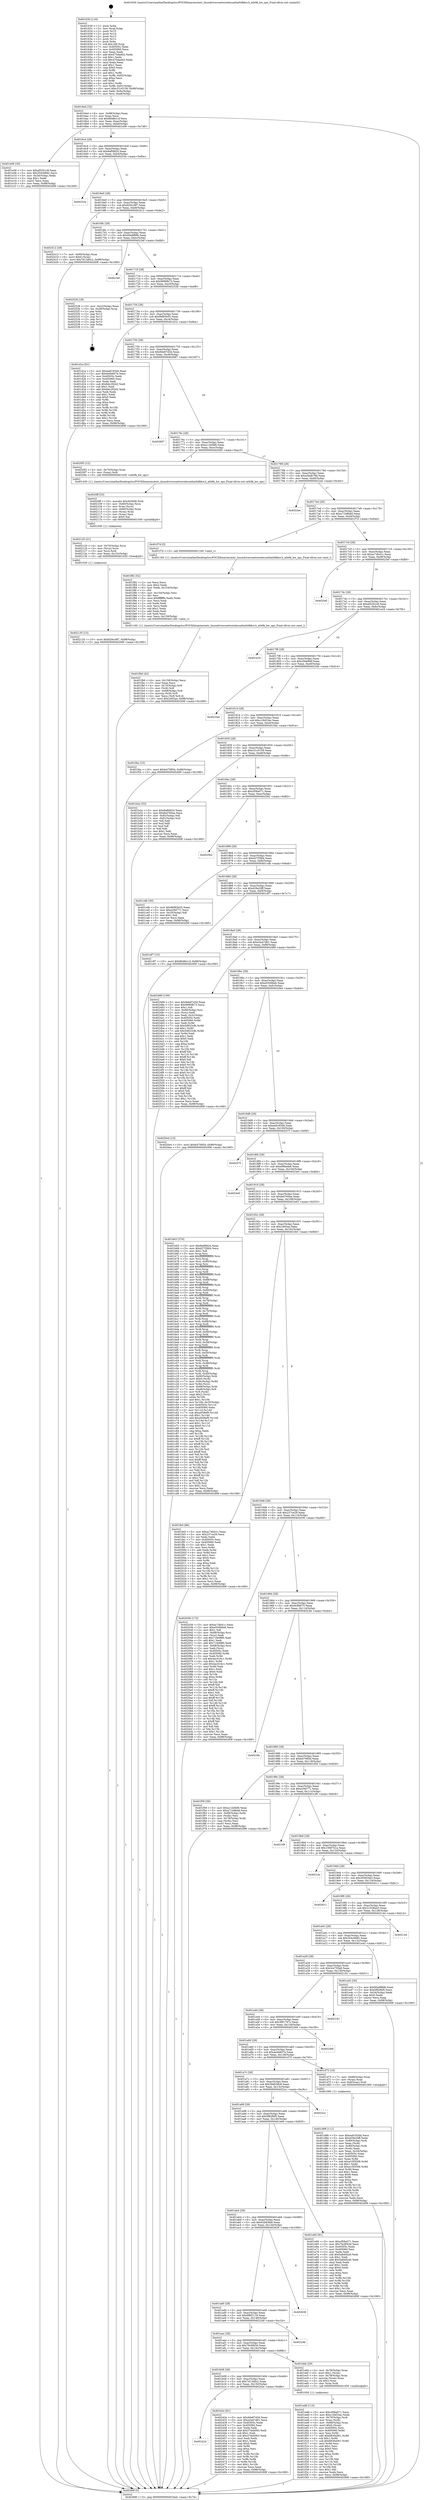 digraph "0x401630" {
  label = "0x401630 (/mnt/c/Users/mathe/Desktop/tcc/POCII/binaries/extr_linuxdriversnetwirelessathath9khw.h_ath9k_hw_ops_Final-ollvm.out::main(0))"
  labelloc = "t"
  node[shape=record]

  Entry [label="",width=0.3,height=0.3,shape=circle,fillcolor=black,style=filled]
  "0x4016a4" [label="{
     0x4016a4 [32]\l
     | [instrs]\l
     &nbsp;&nbsp;0x4016a4 \<+6\>: mov -0x98(%rbp),%eax\l
     &nbsp;&nbsp;0x4016aa \<+2\>: mov %eax,%ecx\l
     &nbsp;&nbsp;0x4016ac \<+6\>: sub $0x86d8e1cf,%ecx\l
     &nbsp;&nbsp;0x4016b2 \<+6\>: mov %eax,-0xac(%rbp)\l
     &nbsp;&nbsp;0x4016b8 \<+6\>: mov %ecx,-0xb0(%rbp)\l
     &nbsp;&nbsp;0x4016be \<+6\>: je 0000000000401e06 \<main+0x7d6\>\l
  }"]
  "0x401e06" [label="{
     0x401e06 [30]\l
     | [instrs]\l
     &nbsp;&nbsp;0x401e06 \<+5\>: mov $0xaf5261c8,%eax\l
     &nbsp;&nbsp;0x401e0b \<+5\>: mov $0x354c6682,%ecx\l
     &nbsp;&nbsp;0x401e10 \<+3\>: mov -0x34(%rbp),%edx\l
     &nbsp;&nbsp;0x401e13 \<+3\>: cmp $0x1,%edx\l
     &nbsp;&nbsp;0x401e16 \<+3\>: cmovl %ecx,%eax\l
     &nbsp;&nbsp;0x401e19 \<+6\>: mov %eax,-0x98(%rbp)\l
     &nbsp;&nbsp;0x401e1f \<+5\>: jmp 000000000040269f \<main+0x106f\>\l
  }"]
  "0x4016c4" [label="{
     0x4016c4 [28]\l
     | [instrs]\l
     &nbsp;&nbsp;0x4016c4 \<+5\>: jmp 00000000004016c9 \<main+0x99\>\l
     &nbsp;&nbsp;0x4016c9 \<+6\>: mov -0xac(%rbp),%eax\l
     &nbsp;&nbsp;0x4016cf \<+5\>: sub $0x8af0fd24,%eax\l
     &nbsp;&nbsp;0x4016d4 \<+6\>: mov %eax,-0xb4(%rbp)\l
     &nbsp;&nbsp;0x4016da \<+6\>: je 000000000040253a \<main+0xf0a\>\l
  }"]
  Exit [label="",width=0.3,height=0.3,shape=circle,fillcolor=black,style=filled,peripheries=2]
  "0x40253a" [label="{
     0x40253a\l
  }", style=dashed]
  "0x4016e0" [label="{
     0x4016e0 [28]\l
     | [instrs]\l
     &nbsp;&nbsp;0x4016e0 \<+5\>: jmp 00000000004016e5 \<main+0xb5\>\l
     &nbsp;&nbsp;0x4016e5 \<+6\>: mov -0xac(%rbp),%eax\l
     &nbsp;&nbsp;0x4016eb \<+5\>: sub $0x929cc9f7,%eax\l
     &nbsp;&nbsp;0x4016f0 \<+6\>: mov %eax,-0xb8(%rbp)\l
     &nbsp;&nbsp;0x4016f6 \<+6\>: je 0000000000402412 \<main+0xde2\>\l
  }"]
  "0x401b24" [label="{
     0x401b24\l
  }", style=dashed]
  "0x402412" [label="{
     0x402412 [28]\l
     | [instrs]\l
     &nbsp;&nbsp;0x402412 \<+7\>: mov -0x90(%rbp),%rax\l
     &nbsp;&nbsp;0x402419 \<+6\>: movl $0x0,(%rax)\l
     &nbsp;&nbsp;0x40241f \<+10\>: movl $0x7d13d0c2,-0x98(%rbp)\l
     &nbsp;&nbsp;0x402429 \<+5\>: jmp 000000000040269f \<main+0x106f\>\l
  }"]
  "0x4016fc" [label="{
     0x4016fc [28]\l
     | [instrs]\l
     &nbsp;&nbsp;0x4016fc \<+5\>: jmp 0000000000401701 \<main+0xd1\>\l
     &nbsp;&nbsp;0x401701 \<+6\>: mov -0xac(%rbp),%eax\l
     &nbsp;&nbsp;0x401707 \<+5\>: sub $0x95e8f89b,%eax\l
     &nbsp;&nbsp;0x40170c \<+6\>: mov %eax,-0xbc(%rbp)\l
     &nbsp;&nbsp;0x401712 \<+6\>: je 00000000004023ef \<main+0xdbf\>\l
  }"]
  "0x40242e" [label="{
     0x40242e [91]\l
     | [instrs]\l
     &nbsp;&nbsp;0x40242e \<+5\>: mov $0x9de87d3d,%eax\l
     &nbsp;&nbsp;0x402433 \<+5\>: mov $0xe3a47d61,%ecx\l
     &nbsp;&nbsp;0x402438 \<+7\>: mov 0x40505c,%edx\l
     &nbsp;&nbsp;0x40243f \<+7\>: mov 0x405060,%esi\l
     &nbsp;&nbsp;0x402446 \<+2\>: mov %edx,%edi\l
     &nbsp;&nbsp;0x402448 \<+6\>: add $0x374eb063,%edi\l
     &nbsp;&nbsp;0x40244e \<+3\>: sub $0x1,%edi\l
     &nbsp;&nbsp;0x402451 \<+6\>: sub $0x374eb063,%edi\l
     &nbsp;&nbsp;0x402457 \<+3\>: imul %edi,%edx\l
     &nbsp;&nbsp;0x40245a \<+3\>: and $0x1,%edx\l
     &nbsp;&nbsp;0x40245d \<+3\>: cmp $0x0,%edx\l
     &nbsp;&nbsp;0x402460 \<+4\>: sete %r8b\l
     &nbsp;&nbsp;0x402464 \<+3\>: cmp $0xa,%esi\l
     &nbsp;&nbsp;0x402467 \<+4\>: setl %r9b\l
     &nbsp;&nbsp;0x40246b \<+3\>: mov %r8b,%r10b\l
     &nbsp;&nbsp;0x40246e \<+3\>: and %r9b,%r10b\l
     &nbsp;&nbsp;0x402471 \<+3\>: xor %r9b,%r8b\l
     &nbsp;&nbsp;0x402474 \<+3\>: or %r8b,%r10b\l
     &nbsp;&nbsp;0x402477 \<+4\>: test $0x1,%r10b\l
     &nbsp;&nbsp;0x40247b \<+3\>: cmovne %ecx,%eax\l
     &nbsp;&nbsp;0x40247e \<+6\>: mov %eax,-0x98(%rbp)\l
     &nbsp;&nbsp;0x402484 \<+5\>: jmp 000000000040269f \<main+0x106f\>\l
  }"]
  "0x4023ef" [label="{
     0x4023ef\l
  }", style=dashed]
  "0x401718" [label="{
     0x401718 [28]\l
     | [instrs]\l
     &nbsp;&nbsp;0x401718 \<+5\>: jmp 000000000040171d \<main+0xed\>\l
     &nbsp;&nbsp;0x40171d \<+6\>: mov -0xac(%rbp),%eax\l
     &nbsp;&nbsp;0x401723 \<+5\>: sub $0x9990fb73,%eax\l
     &nbsp;&nbsp;0x401728 \<+6\>: mov %eax,-0xc0(%rbp)\l
     &nbsp;&nbsp;0x40172e \<+6\>: je 0000000000402528 \<main+0xef8\>\l
  }"]
  "0x402135" [label="{
     0x402135 [15]\l
     | [instrs]\l
     &nbsp;&nbsp;0x402135 \<+10\>: movl $0x929cc9f7,-0x98(%rbp)\l
     &nbsp;&nbsp;0x40213f \<+5\>: jmp 000000000040269f \<main+0x106f\>\l
  }"]
  "0x402528" [label="{
     0x402528 [18]\l
     | [instrs]\l
     &nbsp;&nbsp;0x402528 \<+3\>: mov -0x2c(%rbp),%eax\l
     &nbsp;&nbsp;0x40252b \<+4\>: lea -0x28(%rbp),%rsp\l
     &nbsp;&nbsp;0x40252f \<+1\>: pop %rbx\l
     &nbsp;&nbsp;0x402530 \<+2\>: pop %r12\l
     &nbsp;&nbsp;0x402532 \<+2\>: pop %r13\l
     &nbsp;&nbsp;0x402534 \<+2\>: pop %r14\l
     &nbsp;&nbsp;0x402536 \<+2\>: pop %r15\l
     &nbsp;&nbsp;0x402538 \<+1\>: pop %rbp\l
     &nbsp;&nbsp;0x402539 \<+1\>: ret\l
  }"]
  "0x401734" [label="{
     0x401734 [28]\l
     | [instrs]\l
     &nbsp;&nbsp;0x401734 \<+5\>: jmp 0000000000401739 \<main+0x109\>\l
     &nbsp;&nbsp;0x401739 \<+6\>: mov -0xac(%rbp),%eax\l
     &nbsp;&nbsp;0x40173f \<+5\>: sub $0x9bf93b55,%eax\l
     &nbsp;&nbsp;0x401744 \<+6\>: mov %eax,-0xc4(%rbp)\l
     &nbsp;&nbsp;0x40174a \<+6\>: je 0000000000401d1a \<main+0x6ea\>\l
  }"]
  "0x402120" [label="{
     0x402120 [21]\l
     | [instrs]\l
     &nbsp;&nbsp;0x402120 \<+4\>: mov -0x70(%rbp),%rcx\l
     &nbsp;&nbsp;0x402124 \<+3\>: mov (%rcx),%rcx\l
     &nbsp;&nbsp;0x402127 \<+3\>: mov %rcx,%rdi\l
     &nbsp;&nbsp;0x40212a \<+6\>: mov %eax,-0x15c(%rbp)\l
     &nbsp;&nbsp;0x402130 \<+5\>: call 0000000000401030 \<free@plt\>\l
     | [calls]\l
     &nbsp;&nbsp;0x401030 \{1\} (unknown)\l
  }"]
  "0x401d1a" [label="{
     0x401d1a [91]\l
     | [instrs]\l
     &nbsp;&nbsp;0x401d1a \<+5\>: mov $0xea8183d4,%eax\l
     &nbsp;&nbsp;0x401d1f \<+5\>: mov $0x4e4b607e,%ecx\l
     &nbsp;&nbsp;0x401d24 \<+7\>: mov 0x40505c,%edx\l
     &nbsp;&nbsp;0x401d2b \<+7\>: mov 0x405060,%esi\l
     &nbsp;&nbsp;0x401d32 \<+2\>: mov %edx,%edi\l
     &nbsp;&nbsp;0x401d34 \<+6\>: sub $0x8dc292d2,%edi\l
     &nbsp;&nbsp;0x401d3a \<+3\>: sub $0x1,%edi\l
     &nbsp;&nbsp;0x401d3d \<+6\>: add $0x8dc292d2,%edi\l
     &nbsp;&nbsp;0x401d43 \<+3\>: imul %edi,%edx\l
     &nbsp;&nbsp;0x401d46 \<+3\>: and $0x1,%edx\l
     &nbsp;&nbsp;0x401d49 \<+3\>: cmp $0x0,%edx\l
     &nbsp;&nbsp;0x401d4c \<+4\>: sete %r8b\l
     &nbsp;&nbsp;0x401d50 \<+3\>: cmp $0xa,%esi\l
     &nbsp;&nbsp;0x401d53 \<+4\>: setl %r9b\l
     &nbsp;&nbsp;0x401d57 \<+3\>: mov %r8b,%r10b\l
     &nbsp;&nbsp;0x401d5a \<+3\>: and %r9b,%r10b\l
     &nbsp;&nbsp;0x401d5d \<+3\>: xor %r9b,%r8b\l
     &nbsp;&nbsp;0x401d60 \<+3\>: or %r8b,%r10b\l
     &nbsp;&nbsp;0x401d63 \<+4\>: test $0x1,%r10b\l
     &nbsp;&nbsp;0x401d67 \<+3\>: cmovne %ecx,%eax\l
     &nbsp;&nbsp;0x401d6a \<+6\>: mov %eax,-0x98(%rbp)\l
     &nbsp;&nbsp;0x401d70 \<+5\>: jmp 000000000040269f \<main+0x106f\>\l
  }"]
  "0x401750" [label="{
     0x401750 [28]\l
     | [instrs]\l
     &nbsp;&nbsp;0x401750 \<+5\>: jmp 0000000000401755 \<main+0x125\>\l
     &nbsp;&nbsp;0x401755 \<+6\>: mov -0xac(%rbp),%eax\l
     &nbsp;&nbsp;0x40175b \<+5\>: sub $0x9de87d3d,%eax\l
     &nbsp;&nbsp;0x401760 \<+6\>: mov %eax,-0xc8(%rbp)\l
     &nbsp;&nbsp;0x401766 \<+6\>: je 0000000000402687 \<main+0x1057\>\l
  }"]
  "0x4020ff" [label="{
     0x4020ff [33]\l
     | [instrs]\l
     &nbsp;&nbsp;0x4020ff \<+10\>: movabs $0x4030d6,%rdi\l
     &nbsp;&nbsp;0x402109 \<+4\>: mov -0x60(%rbp),%rcx\l
     &nbsp;&nbsp;0x40210d \<+3\>: mov %rax,(%rcx)\l
     &nbsp;&nbsp;0x402110 \<+4\>: mov -0x60(%rbp),%rax\l
     &nbsp;&nbsp;0x402114 \<+3\>: mov (%rax),%rax\l
     &nbsp;&nbsp;0x402117 \<+2\>: mov (%rax),%esi\l
     &nbsp;&nbsp;0x402119 \<+2\>: mov $0x0,%al\l
     &nbsp;&nbsp;0x40211b \<+5\>: call 0000000000401040 \<printf@plt\>\l
     | [calls]\l
     &nbsp;&nbsp;0x401040 \{1\} (unknown)\l
  }"]
  "0x402687" [label="{
     0x402687\l
  }", style=dashed]
  "0x40176c" [label="{
     0x40176c [28]\l
     | [instrs]\l
     &nbsp;&nbsp;0x40176c \<+5\>: jmp 0000000000401771 \<main+0x141\>\l
     &nbsp;&nbsp;0x401771 \<+6\>: mov -0xac(%rbp),%eax\l
     &nbsp;&nbsp;0x401777 \<+5\>: sub $0xa11b0bf0,%eax\l
     &nbsp;&nbsp;0x40177c \<+6\>: mov %eax,-0xcc(%rbp)\l
     &nbsp;&nbsp;0x401782 \<+6\>: je 00000000004020f3 \<main+0xac3\>\l
  }"]
  "0x401fb6" [label="{
     0x401fb6 [42]\l
     | [instrs]\l
     &nbsp;&nbsp;0x401fb6 \<+6\>: mov -0x158(%rbp),%ecx\l
     &nbsp;&nbsp;0x401fbc \<+3\>: imul %eax,%ecx\l
     &nbsp;&nbsp;0x401fbf \<+4\>: mov -0x70(%rbp),%r8\l
     &nbsp;&nbsp;0x401fc3 \<+3\>: mov (%r8),%r8\l
     &nbsp;&nbsp;0x401fc6 \<+4\>: mov -0x68(%rbp),%r9\l
     &nbsp;&nbsp;0x401fca \<+3\>: movslq (%r9),%r9\l
     &nbsp;&nbsp;0x401fcd \<+4\>: mov %ecx,(%r8,%r9,4)\l
     &nbsp;&nbsp;0x401fd1 \<+10\>: movl $0x2492aa,-0x98(%rbp)\l
     &nbsp;&nbsp;0x401fdb \<+5\>: jmp 000000000040269f \<main+0x106f\>\l
  }"]
  "0x4020f3" [label="{
     0x4020f3 [12]\l
     | [instrs]\l
     &nbsp;&nbsp;0x4020f3 \<+4\>: mov -0x70(%rbp),%rax\l
     &nbsp;&nbsp;0x4020f7 \<+3\>: mov (%rax),%rdi\l
     &nbsp;&nbsp;0x4020fa \<+5\>: call 0000000000401430 \<ath9k_hw_ops\>\l
     | [calls]\l
     &nbsp;&nbsp;0x401430 \{1\} (/mnt/c/Users/mathe/Desktop/tcc/POCII/binaries/extr_linuxdriversnetwirelessathath9khw.h_ath9k_hw_ops_Final-ollvm.out::ath9k_hw_ops)\l
  }"]
  "0x401788" [label="{
     0x401788 [28]\l
     | [instrs]\l
     &nbsp;&nbsp;0x401788 \<+5\>: jmp 000000000040178d \<main+0x15d\>\l
     &nbsp;&nbsp;0x40178d \<+6\>: mov -0xac(%rbp),%eax\l
     &nbsp;&nbsp;0x401793 \<+5\>: sub $0xa3bdb78d,%eax\l
     &nbsp;&nbsp;0x401798 \<+6\>: mov %eax,-0xd0(%rbp)\l
     &nbsp;&nbsp;0x40179e \<+6\>: je 00000000004022ee \<main+0xcbe\>\l
  }"]
  "0x401f82" [label="{
     0x401f82 [52]\l
     | [instrs]\l
     &nbsp;&nbsp;0x401f82 \<+2\>: xor %ecx,%ecx\l
     &nbsp;&nbsp;0x401f84 \<+5\>: mov $0x2,%edx\l
     &nbsp;&nbsp;0x401f89 \<+6\>: mov %edx,-0x154(%rbp)\l
     &nbsp;&nbsp;0x401f8f \<+1\>: cltd\l
     &nbsp;&nbsp;0x401f90 \<+6\>: mov -0x154(%rbp),%esi\l
     &nbsp;&nbsp;0x401f96 \<+2\>: idiv %esi\l
     &nbsp;&nbsp;0x401f98 \<+6\>: imul $0xfffffffe,%edx,%edx\l
     &nbsp;&nbsp;0x401f9e \<+2\>: mov %ecx,%edi\l
     &nbsp;&nbsp;0x401fa0 \<+2\>: sub %edx,%edi\l
     &nbsp;&nbsp;0x401fa2 \<+2\>: mov %ecx,%edx\l
     &nbsp;&nbsp;0x401fa4 \<+3\>: sub $0x1,%edx\l
     &nbsp;&nbsp;0x401fa7 \<+2\>: add %edx,%edi\l
     &nbsp;&nbsp;0x401fa9 \<+2\>: sub %edi,%ecx\l
     &nbsp;&nbsp;0x401fab \<+6\>: mov %ecx,-0x158(%rbp)\l
     &nbsp;&nbsp;0x401fb1 \<+5\>: call 0000000000401160 \<next_i\>\l
     | [calls]\l
     &nbsp;&nbsp;0x401160 \{1\} (/mnt/c/Users/mathe/Desktop/tcc/POCII/binaries/extr_linuxdriversnetwirelessathath9khw.h_ath9k_hw_ops_Final-ollvm.out::next_i)\l
  }"]
  "0x4022ee" [label="{
     0x4022ee\l
  }", style=dashed]
  "0x4017a4" [label="{
     0x4017a4 [28]\l
     | [instrs]\l
     &nbsp;&nbsp;0x4017a4 \<+5\>: jmp 00000000004017a9 \<main+0x179\>\l
     &nbsp;&nbsp;0x4017a9 \<+6\>: mov -0xac(%rbp),%eax\l
     &nbsp;&nbsp;0x4017af \<+5\>: sub $0xa71b8bdd,%eax\l
     &nbsp;&nbsp;0x4017b4 \<+6\>: mov %eax,-0xd4(%rbp)\l
     &nbsp;&nbsp;0x4017ba \<+6\>: je 0000000000401f7d \<main+0x94d\>\l
  }"]
  "0x401ed8" [label="{
     0x401ed8 [114]\l
     | [instrs]\l
     &nbsp;&nbsp;0x401ed8 \<+5\>: mov $0xcf58a071,%ecx\l
     &nbsp;&nbsp;0x401edd \<+5\>: mov $0xc18453ac,%edx\l
     &nbsp;&nbsp;0x401ee2 \<+4\>: mov -0x70(%rbp),%rdi\l
     &nbsp;&nbsp;0x401ee6 \<+3\>: mov %rax,(%rdi)\l
     &nbsp;&nbsp;0x401ee9 \<+4\>: mov -0x68(%rbp),%rax\l
     &nbsp;&nbsp;0x401eed \<+6\>: movl $0x0,(%rax)\l
     &nbsp;&nbsp;0x401ef3 \<+7\>: mov 0x40505c,%esi\l
     &nbsp;&nbsp;0x401efa \<+8\>: mov 0x405060,%r8d\l
     &nbsp;&nbsp;0x401f02 \<+3\>: mov %esi,%r9d\l
     &nbsp;&nbsp;0x401f05 \<+7\>: add $0x6830a061,%r9d\l
     &nbsp;&nbsp;0x401f0c \<+4\>: sub $0x1,%r9d\l
     &nbsp;&nbsp;0x401f10 \<+7\>: sub $0x6830a061,%r9d\l
     &nbsp;&nbsp;0x401f17 \<+4\>: imul %r9d,%esi\l
     &nbsp;&nbsp;0x401f1b \<+3\>: and $0x1,%esi\l
     &nbsp;&nbsp;0x401f1e \<+3\>: cmp $0x0,%esi\l
     &nbsp;&nbsp;0x401f21 \<+4\>: sete %r10b\l
     &nbsp;&nbsp;0x401f25 \<+4\>: cmp $0xa,%r8d\l
     &nbsp;&nbsp;0x401f29 \<+4\>: setl %r11b\l
     &nbsp;&nbsp;0x401f2d \<+3\>: mov %r10b,%bl\l
     &nbsp;&nbsp;0x401f30 \<+3\>: and %r11b,%bl\l
     &nbsp;&nbsp;0x401f33 \<+3\>: xor %r11b,%r10b\l
     &nbsp;&nbsp;0x401f36 \<+3\>: or %r10b,%bl\l
     &nbsp;&nbsp;0x401f39 \<+3\>: test $0x1,%bl\l
     &nbsp;&nbsp;0x401f3c \<+3\>: cmovne %edx,%ecx\l
     &nbsp;&nbsp;0x401f3f \<+6\>: mov %ecx,-0x98(%rbp)\l
     &nbsp;&nbsp;0x401f45 \<+5\>: jmp 000000000040269f \<main+0x106f\>\l
  }"]
  "0x401f7d" [label="{
     0x401f7d [5]\l
     | [instrs]\l
     &nbsp;&nbsp;0x401f7d \<+5\>: call 0000000000401160 \<next_i\>\l
     | [calls]\l
     &nbsp;&nbsp;0x401160 \{1\} (/mnt/c/Users/mathe/Desktop/tcc/POCII/binaries/extr_linuxdriversnetwirelessathath9khw.h_ath9k_hw_ops_Final-ollvm.out::next_i)\l
  }"]
  "0x4017c0" [label="{
     0x4017c0 [28]\l
     | [instrs]\l
     &nbsp;&nbsp;0x4017c0 \<+5\>: jmp 00000000004017c5 \<main+0x195\>\l
     &nbsp;&nbsp;0x4017c5 \<+6\>: mov -0xac(%rbp),%eax\l
     &nbsp;&nbsp;0x4017cb \<+5\>: sub $0xac74b41c,%eax\l
     &nbsp;&nbsp;0x4017d0 \<+6\>: mov %eax,-0xd8(%rbp)\l
     &nbsp;&nbsp;0x4017d6 \<+6\>: je 00000000004025ef \<main+0xfbf\>\l
  }"]
  "0x401b08" [label="{
     0x401b08 [28]\l
     | [instrs]\l
     &nbsp;&nbsp;0x401b08 \<+5\>: jmp 0000000000401b0d \<main+0x4dd\>\l
     &nbsp;&nbsp;0x401b0d \<+6\>: mov -0xac(%rbp),%eax\l
     &nbsp;&nbsp;0x401b13 \<+5\>: sub $0x7d13d0c2,%eax\l
     &nbsp;&nbsp;0x401b18 \<+6\>: mov %eax,-0x150(%rbp)\l
     &nbsp;&nbsp;0x401b1e \<+6\>: je 000000000040242e \<main+0xdfe\>\l
  }"]
  "0x4025ef" [label="{
     0x4025ef\l
  }", style=dashed]
  "0x4017dc" [label="{
     0x4017dc [28]\l
     | [instrs]\l
     &nbsp;&nbsp;0x4017dc \<+5\>: jmp 00000000004017e1 \<main+0x1b1\>\l
     &nbsp;&nbsp;0x4017e1 \<+6\>: mov -0xac(%rbp),%eax\l
     &nbsp;&nbsp;0x4017e7 \<+5\>: sub $0xaf5261c8,%eax\l
     &nbsp;&nbsp;0x4017ec \<+6\>: mov %eax,-0xdc(%rbp)\l
     &nbsp;&nbsp;0x4017f2 \<+6\>: je 0000000000401e24 \<main+0x7f4\>\l
  }"]
  "0x401ebb" [label="{
     0x401ebb [29]\l
     | [instrs]\l
     &nbsp;&nbsp;0x401ebb \<+4\>: mov -0x78(%rbp),%rax\l
     &nbsp;&nbsp;0x401ebf \<+6\>: movl $0x1,(%rax)\l
     &nbsp;&nbsp;0x401ec5 \<+4\>: mov -0x78(%rbp),%rax\l
     &nbsp;&nbsp;0x401ec9 \<+3\>: movslq (%rax),%rax\l
     &nbsp;&nbsp;0x401ecc \<+4\>: shl $0x2,%rax\l
     &nbsp;&nbsp;0x401ed0 \<+3\>: mov %rax,%rdi\l
     &nbsp;&nbsp;0x401ed3 \<+5\>: call 0000000000401050 \<malloc@plt\>\l
     | [calls]\l
     &nbsp;&nbsp;0x401050 \{1\} (unknown)\l
  }"]
  "0x401e24" [label="{
     0x401e24\l
  }", style=dashed]
  "0x4017f8" [label="{
     0x4017f8 [28]\l
     | [instrs]\l
     &nbsp;&nbsp;0x4017f8 \<+5\>: jmp 00000000004017fd \<main+0x1cd\>\l
     &nbsp;&nbsp;0x4017fd \<+6\>: mov -0xac(%rbp),%eax\l
     &nbsp;&nbsp;0x401803 \<+5\>: sub $0xc0bbf64f,%eax\l
     &nbsp;&nbsp;0x401808 \<+6\>: mov %eax,-0xe0(%rbp)\l
     &nbsp;&nbsp;0x40180e \<+6\>: je 0000000000402344 \<main+0xd14\>\l
  }"]
  "0x401aec" [label="{
     0x401aec [28]\l
     | [instrs]\l
     &nbsp;&nbsp;0x401aec \<+5\>: jmp 0000000000401af1 \<main+0x4c1\>\l
     &nbsp;&nbsp;0x401af1 \<+6\>: mov -0xac(%rbp),%eax\l
     &nbsp;&nbsp;0x401af7 \<+5\>: sub $0x76c6f43d,%eax\l
     &nbsp;&nbsp;0x401afc \<+6\>: mov %eax,-0x14c(%rbp)\l
     &nbsp;&nbsp;0x401b02 \<+6\>: je 0000000000401ebb \<main+0x88b\>\l
  }"]
  "0x402344" [label="{
     0x402344\l
  }", style=dashed]
  "0x401814" [label="{
     0x401814 [28]\l
     | [instrs]\l
     &nbsp;&nbsp;0x401814 \<+5\>: jmp 0000000000401819 \<main+0x1e9\>\l
     &nbsp;&nbsp;0x401819 \<+6\>: mov -0xac(%rbp),%eax\l
     &nbsp;&nbsp;0x40181f \<+5\>: sub $0xc18453ac,%eax\l
     &nbsp;&nbsp;0x401824 \<+6\>: mov %eax,-0xe4(%rbp)\l
     &nbsp;&nbsp;0x40182a \<+6\>: je 0000000000401f4a \<main+0x91a\>\l
  }"]
  "0x40224b" [label="{
     0x40224b\l
  }", style=dashed]
  "0x401f4a" [label="{
     0x401f4a [15]\l
     | [instrs]\l
     &nbsp;&nbsp;0x401f4a \<+10\>: movl $0xb47085d,-0x98(%rbp)\l
     &nbsp;&nbsp;0x401f54 \<+5\>: jmp 000000000040269f \<main+0x106f\>\l
  }"]
  "0x401830" [label="{
     0x401830 [28]\l
     | [instrs]\l
     &nbsp;&nbsp;0x401830 \<+5\>: jmp 0000000000401835 \<main+0x205\>\l
     &nbsp;&nbsp;0x401835 \<+6\>: mov -0xac(%rbp),%eax\l
     &nbsp;&nbsp;0x40183b \<+5\>: sub $0xc51c0159,%eax\l
     &nbsp;&nbsp;0x401840 \<+6\>: mov %eax,-0xe8(%rbp)\l
     &nbsp;&nbsp;0x401846 \<+6\>: je 0000000000401b2e \<main+0x4fe\>\l
  }"]
  "0x401ad0" [label="{
     0x401ad0 [28]\l
     | [instrs]\l
     &nbsp;&nbsp;0x401ad0 \<+5\>: jmp 0000000000401ad5 \<main+0x4a5\>\l
     &nbsp;&nbsp;0x401ad5 \<+6\>: mov -0xac(%rbp),%eax\l
     &nbsp;&nbsp;0x401adb \<+5\>: sub $0x6f8f2118,%eax\l
     &nbsp;&nbsp;0x401ae0 \<+6\>: mov %eax,-0x148(%rbp)\l
     &nbsp;&nbsp;0x401ae6 \<+6\>: je 000000000040224b \<main+0xc1b\>\l
  }"]
  "0x401b2e" [label="{
     0x401b2e [53]\l
     | [instrs]\l
     &nbsp;&nbsp;0x401b2e \<+5\>: mov $0x8af0fd24,%eax\l
     &nbsp;&nbsp;0x401b33 \<+5\>: mov $0xfed760ae,%ecx\l
     &nbsp;&nbsp;0x401b38 \<+6\>: mov -0x92(%rbp),%dl\l
     &nbsp;&nbsp;0x401b3e \<+7\>: mov -0x91(%rbp),%sil\l
     &nbsp;&nbsp;0x401b45 \<+3\>: mov %dl,%dil\l
     &nbsp;&nbsp;0x401b48 \<+3\>: and %sil,%dil\l
     &nbsp;&nbsp;0x401b4b \<+3\>: xor %sil,%dl\l
     &nbsp;&nbsp;0x401b4e \<+3\>: or %dl,%dil\l
     &nbsp;&nbsp;0x401b51 \<+4\>: test $0x1,%dil\l
     &nbsp;&nbsp;0x401b55 \<+3\>: cmovne %ecx,%eax\l
     &nbsp;&nbsp;0x401b58 \<+6\>: mov %eax,-0x98(%rbp)\l
     &nbsp;&nbsp;0x401b5e \<+5\>: jmp 000000000040269f \<main+0x106f\>\l
  }"]
  "0x40184c" [label="{
     0x40184c [28]\l
     | [instrs]\l
     &nbsp;&nbsp;0x40184c \<+5\>: jmp 0000000000401851 \<main+0x221\>\l
     &nbsp;&nbsp;0x401851 \<+6\>: mov -0xac(%rbp),%eax\l
     &nbsp;&nbsp;0x401857 \<+5\>: sub $0xcf58a071,%eax\l
     &nbsp;&nbsp;0x40185c \<+6\>: mov %eax,-0xec(%rbp)\l
     &nbsp;&nbsp;0x401862 \<+6\>: je 00000000004025b2 \<main+0xf82\>\l
  }"]
  "0x40269f" [label="{
     0x40269f [5]\l
     | [instrs]\l
     &nbsp;&nbsp;0x40269f \<+5\>: jmp 00000000004016a4 \<main+0x74\>\l
  }"]
  "0x401630" [label="{
     0x401630 [116]\l
     | [instrs]\l
     &nbsp;&nbsp;0x401630 \<+1\>: push %rbp\l
     &nbsp;&nbsp;0x401631 \<+3\>: mov %rsp,%rbp\l
     &nbsp;&nbsp;0x401634 \<+2\>: push %r15\l
     &nbsp;&nbsp;0x401636 \<+2\>: push %r14\l
     &nbsp;&nbsp;0x401638 \<+2\>: push %r13\l
     &nbsp;&nbsp;0x40163a \<+2\>: push %r12\l
     &nbsp;&nbsp;0x40163c \<+1\>: push %rbx\l
     &nbsp;&nbsp;0x40163d \<+7\>: sub $0x168,%rsp\l
     &nbsp;&nbsp;0x401644 \<+7\>: mov 0x40505c,%eax\l
     &nbsp;&nbsp;0x40164b \<+7\>: mov 0x405060,%ecx\l
     &nbsp;&nbsp;0x401652 \<+2\>: mov %eax,%edx\l
     &nbsp;&nbsp;0x401654 \<+6\>: add $0x470dad42,%edx\l
     &nbsp;&nbsp;0x40165a \<+3\>: sub $0x1,%edx\l
     &nbsp;&nbsp;0x40165d \<+6\>: sub $0x470dad42,%edx\l
     &nbsp;&nbsp;0x401663 \<+3\>: imul %edx,%eax\l
     &nbsp;&nbsp;0x401666 \<+3\>: and $0x1,%eax\l
     &nbsp;&nbsp;0x401669 \<+3\>: cmp $0x0,%eax\l
     &nbsp;&nbsp;0x40166c \<+4\>: sete %r8b\l
     &nbsp;&nbsp;0x401670 \<+4\>: and $0x1,%r8b\l
     &nbsp;&nbsp;0x401674 \<+7\>: mov %r8b,-0x92(%rbp)\l
     &nbsp;&nbsp;0x40167b \<+3\>: cmp $0xa,%ecx\l
     &nbsp;&nbsp;0x40167e \<+4\>: setl %r8b\l
     &nbsp;&nbsp;0x401682 \<+4\>: and $0x1,%r8b\l
     &nbsp;&nbsp;0x401686 \<+7\>: mov %r8b,-0x91(%rbp)\l
     &nbsp;&nbsp;0x40168d \<+10\>: movl $0xc51c0159,-0x98(%rbp)\l
     &nbsp;&nbsp;0x401697 \<+6\>: mov %edi,-0x9c(%rbp)\l
     &nbsp;&nbsp;0x40169d \<+7\>: mov %rsi,-0xa8(%rbp)\l
  }"]
  "0x402636" [label="{
     0x402636\l
  }", style=dashed]
  "0x4025b2" [label="{
     0x4025b2\l
  }", style=dashed]
  "0x401868" [label="{
     0x401868 [28]\l
     | [instrs]\l
     &nbsp;&nbsp;0x401868 \<+5\>: jmp 000000000040186d \<main+0x23d\>\l
     &nbsp;&nbsp;0x40186d \<+6\>: mov -0xac(%rbp),%eax\l
     &nbsp;&nbsp;0x401873 \<+5\>: sub $0xd27f3fd4,%eax\l
     &nbsp;&nbsp;0x401878 \<+6\>: mov %eax,-0xf0(%rbp)\l
     &nbsp;&nbsp;0x40187e \<+6\>: je 0000000000401cdb \<main+0x6ab\>\l
  }"]
  "0x401ab4" [label="{
     0x401ab4 [28]\l
     | [instrs]\l
     &nbsp;&nbsp;0x401ab4 \<+5\>: jmp 0000000000401ab9 \<main+0x489\>\l
     &nbsp;&nbsp;0x401ab9 \<+6\>: mov -0xac(%rbp),%eax\l
     &nbsp;&nbsp;0x401abf \<+5\>: sub $0x62b83fa8,%eax\l
     &nbsp;&nbsp;0x401ac4 \<+6\>: mov %eax,-0x144(%rbp)\l
     &nbsp;&nbsp;0x401aca \<+6\>: je 0000000000402636 \<main+0x1006\>\l
  }"]
  "0x401cdb" [label="{
     0x401cdb [30]\l
     | [instrs]\l
     &nbsp;&nbsp;0x401cdb \<+5\>: mov $0x9bf93b55,%eax\l
     &nbsp;&nbsp;0x401ce0 \<+5\>: mov $0xe29d771,%ecx\l
     &nbsp;&nbsp;0x401ce5 \<+3\>: mov -0x35(%rbp),%dl\l
     &nbsp;&nbsp;0x401ce8 \<+3\>: test $0x1,%dl\l
     &nbsp;&nbsp;0x401ceb \<+3\>: cmovne %ecx,%eax\l
     &nbsp;&nbsp;0x401cee \<+6\>: mov %eax,-0x98(%rbp)\l
     &nbsp;&nbsp;0x401cf4 \<+5\>: jmp 000000000040269f \<main+0x106f\>\l
  }"]
  "0x401884" [label="{
     0x401884 [28]\l
     | [instrs]\l
     &nbsp;&nbsp;0x401884 \<+5\>: jmp 0000000000401889 \<main+0x259\>\l
     &nbsp;&nbsp;0x401889 \<+6\>: mov -0xac(%rbp),%eax\l
     &nbsp;&nbsp;0x40188f \<+5\>: sub $0xd29e20ff,%eax\l
     &nbsp;&nbsp;0x401894 \<+6\>: mov %eax,-0xf4(%rbp)\l
     &nbsp;&nbsp;0x40189a \<+6\>: je 0000000000401df7 \<main+0x7c7\>\l
  }"]
  "0x401e60" [label="{
     0x401e60 [91]\l
     | [instrs]\l
     &nbsp;&nbsp;0x401e60 \<+5\>: mov $0xcf58a071,%eax\l
     &nbsp;&nbsp;0x401e65 \<+5\>: mov $0x76c6f43d,%ecx\l
     &nbsp;&nbsp;0x401e6a \<+7\>: mov 0x40505c,%edx\l
     &nbsp;&nbsp;0x401e71 \<+7\>: mov 0x405060,%esi\l
     &nbsp;&nbsp;0x401e78 \<+2\>: mov %edx,%edi\l
     &nbsp;&nbsp;0x401e7a \<+6\>: sub $0x5a8492a0,%edi\l
     &nbsp;&nbsp;0x401e80 \<+3\>: sub $0x1,%edi\l
     &nbsp;&nbsp;0x401e83 \<+6\>: add $0x5a8492a0,%edi\l
     &nbsp;&nbsp;0x401e89 \<+3\>: imul %edi,%edx\l
     &nbsp;&nbsp;0x401e8c \<+3\>: and $0x1,%edx\l
     &nbsp;&nbsp;0x401e8f \<+3\>: cmp $0x0,%edx\l
     &nbsp;&nbsp;0x401e92 \<+4\>: sete %r8b\l
     &nbsp;&nbsp;0x401e96 \<+3\>: cmp $0xa,%esi\l
     &nbsp;&nbsp;0x401e99 \<+4\>: setl %r9b\l
     &nbsp;&nbsp;0x401e9d \<+3\>: mov %r8b,%r10b\l
     &nbsp;&nbsp;0x401ea0 \<+3\>: and %r9b,%r10b\l
     &nbsp;&nbsp;0x401ea3 \<+3\>: xor %r9b,%r8b\l
     &nbsp;&nbsp;0x401ea6 \<+3\>: or %r8b,%r10b\l
     &nbsp;&nbsp;0x401ea9 \<+4\>: test $0x1,%r10b\l
     &nbsp;&nbsp;0x401ead \<+3\>: cmovne %ecx,%eax\l
     &nbsp;&nbsp;0x401eb0 \<+6\>: mov %eax,-0x98(%rbp)\l
     &nbsp;&nbsp;0x401eb6 \<+5\>: jmp 000000000040269f \<main+0x106f\>\l
  }"]
  "0x401df7" [label="{
     0x401df7 [15]\l
     | [instrs]\l
     &nbsp;&nbsp;0x401df7 \<+10\>: movl $0x86d8e1cf,-0x98(%rbp)\l
     &nbsp;&nbsp;0x401e01 \<+5\>: jmp 000000000040269f \<main+0x106f\>\l
  }"]
  "0x4018a0" [label="{
     0x4018a0 [28]\l
     | [instrs]\l
     &nbsp;&nbsp;0x4018a0 \<+5\>: jmp 00000000004018a5 \<main+0x275\>\l
     &nbsp;&nbsp;0x4018a5 \<+6\>: mov -0xac(%rbp),%eax\l
     &nbsp;&nbsp;0x4018ab \<+5\>: sub $0xe3a47d61,%eax\l
     &nbsp;&nbsp;0x4018b0 \<+6\>: mov %eax,-0xf8(%rbp)\l
     &nbsp;&nbsp;0x4018b6 \<+6\>: je 0000000000402489 \<main+0xe59\>\l
  }"]
  "0x401a98" [label="{
     0x401a98 [28]\l
     | [instrs]\l
     &nbsp;&nbsp;0x401a98 \<+5\>: jmp 0000000000401a9d \<main+0x46d\>\l
     &nbsp;&nbsp;0x401a9d \<+6\>: mov -0xac(%rbp),%eax\l
     &nbsp;&nbsp;0x401aa3 \<+5\>: sub $0x5f82fbf5,%eax\l
     &nbsp;&nbsp;0x401aa8 \<+6\>: mov %eax,-0x140(%rbp)\l
     &nbsp;&nbsp;0x401aae \<+6\>: je 0000000000401e60 \<main+0x830\>\l
  }"]
  "0x402489" [label="{
     0x402489 [159]\l
     | [instrs]\l
     &nbsp;&nbsp;0x402489 \<+5\>: mov $0x9de87d3d,%eax\l
     &nbsp;&nbsp;0x40248e \<+5\>: mov $0x9990fb73,%ecx\l
     &nbsp;&nbsp;0x402493 \<+2\>: mov $0x1,%dl\l
     &nbsp;&nbsp;0x402495 \<+7\>: mov -0x90(%rbp),%rsi\l
     &nbsp;&nbsp;0x40249c \<+2\>: mov (%rsi),%edi\l
     &nbsp;&nbsp;0x40249e \<+3\>: mov %edi,-0x2c(%rbp)\l
     &nbsp;&nbsp;0x4024a1 \<+7\>: mov 0x40505c,%edi\l
     &nbsp;&nbsp;0x4024a8 \<+8\>: mov 0x405060,%r8d\l
     &nbsp;&nbsp;0x4024b0 \<+3\>: mov %edi,%r9d\l
     &nbsp;&nbsp;0x4024b3 \<+7\>: sub $0x5d923cfb,%r9d\l
     &nbsp;&nbsp;0x4024ba \<+4\>: sub $0x1,%r9d\l
     &nbsp;&nbsp;0x4024be \<+7\>: add $0x5d923cfb,%r9d\l
     &nbsp;&nbsp;0x4024c5 \<+4\>: imul %r9d,%edi\l
     &nbsp;&nbsp;0x4024c9 \<+3\>: and $0x1,%edi\l
     &nbsp;&nbsp;0x4024cc \<+3\>: cmp $0x0,%edi\l
     &nbsp;&nbsp;0x4024cf \<+4\>: sete %r10b\l
     &nbsp;&nbsp;0x4024d3 \<+4\>: cmp $0xa,%r8d\l
     &nbsp;&nbsp;0x4024d7 \<+4\>: setl %r11b\l
     &nbsp;&nbsp;0x4024db \<+3\>: mov %r10b,%bl\l
     &nbsp;&nbsp;0x4024de \<+3\>: xor $0xff,%bl\l
     &nbsp;&nbsp;0x4024e1 \<+3\>: mov %r11b,%r14b\l
     &nbsp;&nbsp;0x4024e4 \<+4\>: xor $0xff,%r14b\l
     &nbsp;&nbsp;0x4024e8 \<+3\>: xor $0x0,%dl\l
     &nbsp;&nbsp;0x4024eb \<+3\>: mov %bl,%r15b\l
     &nbsp;&nbsp;0x4024ee \<+4\>: and $0x0,%r15b\l
     &nbsp;&nbsp;0x4024f2 \<+3\>: and %dl,%r10b\l
     &nbsp;&nbsp;0x4024f5 \<+3\>: mov %r14b,%r12b\l
     &nbsp;&nbsp;0x4024f8 \<+4\>: and $0x0,%r12b\l
     &nbsp;&nbsp;0x4024fc \<+3\>: and %dl,%r11b\l
     &nbsp;&nbsp;0x4024ff \<+3\>: or %r10b,%r15b\l
     &nbsp;&nbsp;0x402502 \<+3\>: or %r11b,%r12b\l
     &nbsp;&nbsp;0x402505 \<+3\>: xor %r12b,%r15b\l
     &nbsp;&nbsp;0x402508 \<+3\>: or %r14b,%bl\l
     &nbsp;&nbsp;0x40250b \<+3\>: xor $0xff,%bl\l
     &nbsp;&nbsp;0x40250e \<+3\>: or $0x0,%dl\l
     &nbsp;&nbsp;0x402511 \<+2\>: and %dl,%bl\l
     &nbsp;&nbsp;0x402513 \<+3\>: or %bl,%r15b\l
     &nbsp;&nbsp;0x402516 \<+4\>: test $0x1,%r15b\l
     &nbsp;&nbsp;0x40251a \<+3\>: cmovne %ecx,%eax\l
     &nbsp;&nbsp;0x40251d \<+6\>: mov %eax,-0x98(%rbp)\l
     &nbsp;&nbsp;0x402523 \<+5\>: jmp 000000000040269f \<main+0x106f\>\l
  }"]
  "0x4018bc" [label="{
     0x4018bc [28]\l
     | [instrs]\l
     &nbsp;&nbsp;0x4018bc \<+5\>: jmp 00000000004018c1 \<main+0x291\>\l
     &nbsp;&nbsp;0x4018c1 \<+6\>: mov -0xac(%rbp),%eax\l
     &nbsp;&nbsp;0x4018c7 \<+5\>: sub $0xe55066e6,%eax\l
     &nbsp;&nbsp;0x4018cc \<+6\>: mov %eax,-0xfc(%rbp)\l
     &nbsp;&nbsp;0x4018d2 \<+6\>: je 00000000004020e4 \<main+0xab4\>\l
  }"]
  "0x4022cc" [label="{
     0x4022cc\l
  }", style=dashed]
  "0x4020e4" [label="{
     0x4020e4 [15]\l
     | [instrs]\l
     &nbsp;&nbsp;0x4020e4 \<+10\>: movl $0xb47085d,-0x98(%rbp)\l
     &nbsp;&nbsp;0x4020ee \<+5\>: jmp 000000000040269f \<main+0x106f\>\l
  }"]
  "0x4018d8" [label="{
     0x4018d8 [28]\l
     | [instrs]\l
     &nbsp;&nbsp;0x4018d8 \<+5\>: jmp 00000000004018dd \<main+0x2ad\>\l
     &nbsp;&nbsp;0x4018dd \<+6\>: mov -0xac(%rbp),%eax\l
     &nbsp;&nbsp;0x4018e3 \<+5\>: sub $0xea8183d4,%eax\l
     &nbsp;&nbsp;0x4018e8 \<+6\>: mov %eax,-0x100(%rbp)\l
     &nbsp;&nbsp;0x4018ee \<+6\>: je 000000000040257f \<main+0xf4f\>\l
  }"]
  "0x401d88" [label="{
     0x401d88 [111]\l
     | [instrs]\l
     &nbsp;&nbsp;0x401d88 \<+5\>: mov $0xea8183d4,%ecx\l
     &nbsp;&nbsp;0x401d8d \<+5\>: mov $0xd29e20ff,%edx\l
     &nbsp;&nbsp;0x401d92 \<+4\>: mov -0x80(%rbp),%rdi\l
     &nbsp;&nbsp;0x401d96 \<+2\>: mov %eax,(%rdi)\l
     &nbsp;&nbsp;0x401d98 \<+4\>: mov -0x80(%rbp),%rdi\l
     &nbsp;&nbsp;0x401d9c \<+2\>: mov (%rdi),%eax\l
     &nbsp;&nbsp;0x401d9e \<+3\>: mov %eax,-0x34(%rbp)\l
     &nbsp;&nbsp;0x401da1 \<+7\>: mov 0x40505c,%eax\l
     &nbsp;&nbsp;0x401da8 \<+7\>: mov 0x405060,%esi\l
     &nbsp;&nbsp;0x401daf \<+3\>: mov %eax,%r8d\l
     &nbsp;&nbsp;0x401db2 \<+7\>: add $0xa10f3508,%r8d\l
     &nbsp;&nbsp;0x401db9 \<+4\>: sub $0x1,%r8d\l
     &nbsp;&nbsp;0x401dbd \<+7\>: sub $0xa10f3508,%r8d\l
     &nbsp;&nbsp;0x401dc4 \<+4\>: imul %r8d,%eax\l
     &nbsp;&nbsp;0x401dc8 \<+3\>: and $0x1,%eax\l
     &nbsp;&nbsp;0x401dcb \<+3\>: cmp $0x0,%eax\l
     &nbsp;&nbsp;0x401dce \<+4\>: sete %r9b\l
     &nbsp;&nbsp;0x401dd2 \<+3\>: cmp $0xa,%esi\l
     &nbsp;&nbsp;0x401dd5 \<+4\>: setl %r10b\l
     &nbsp;&nbsp;0x401dd9 \<+3\>: mov %r9b,%r11b\l
     &nbsp;&nbsp;0x401ddc \<+3\>: and %r10b,%r11b\l
     &nbsp;&nbsp;0x401ddf \<+3\>: xor %r10b,%r9b\l
     &nbsp;&nbsp;0x401de2 \<+3\>: or %r9b,%r11b\l
     &nbsp;&nbsp;0x401de5 \<+4\>: test $0x1,%r11b\l
     &nbsp;&nbsp;0x401de9 \<+3\>: cmovne %edx,%ecx\l
     &nbsp;&nbsp;0x401dec \<+6\>: mov %ecx,-0x98(%rbp)\l
     &nbsp;&nbsp;0x401df2 \<+5\>: jmp 000000000040269f \<main+0x106f\>\l
  }"]
  "0x40257f" [label="{
     0x40257f\l
  }", style=dashed]
  "0x4018f4" [label="{
     0x4018f4 [28]\l
     | [instrs]\l
     &nbsp;&nbsp;0x4018f4 \<+5\>: jmp 00000000004018f9 \<main+0x2c9\>\l
     &nbsp;&nbsp;0x4018f9 \<+6\>: mov -0xac(%rbp),%eax\l
     &nbsp;&nbsp;0x4018ff \<+5\>: sub $0xef9bede6,%eax\l
     &nbsp;&nbsp;0x401904 \<+6\>: mov %eax,-0x104(%rbp)\l
     &nbsp;&nbsp;0x40190a \<+6\>: je 00000000004023e0 \<main+0xdb0\>\l
  }"]
  "0x401a7c" [label="{
     0x401a7c [28]\l
     | [instrs]\l
     &nbsp;&nbsp;0x401a7c \<+5\>: jmp 0000000000401a81 \<main+0x451\>\l
     &nbsp;&nbsp;0x401a81 \<+6\>: mov -0xac(%rbp),%eax\l
     &nbsp;&nbsp;0x401a87 \<+5\>: sub $0x5b6b38c8,%eax\l
     &nbsp;&nbsp;0x401a8c \<+6\>: mov %eax,-0x13c(%rbp)\l
     &nbsp;&nbsp;0x401a92 \<+6\>: je 00000000004022cc \<main+0xc9c\>\l
  }"]
  "0x4023e0" [label="{
     0x4023e0\l
  }", style=dashed]
  "0x401910" [label="{
     0x401910 [28]\l
     | [instrs]\l
     &nbsp;&nbsp;0x401910 \<+5\>: jmp 0000000000401915 \<main+0x2e5\>\l
     &nbsp;&nbsp;0x401915 \<+6\>: mov -0xac(%rbp),%eax\l
     &nbsp;&nbsp;0x40191b \<+5\>: sub $0xfed760ae,%eax\l
     &nbsp;&nbsp;0x401920 \<+6\>: mov %eax,-0x108(%rbp)\l
     &nbsp;&nbsp;0x401926 \<+6\>: je 0000000000401b63 \<main+0x533\>\l
  }"]
  "0x401d75" [label="{
     0x401d75 [19]\l
     | [instrs]\l
     &nbsp;&nbsp;0x401d75 \<+7\>: mov -0x88(%rbp),%rax\l
     &nbsp;&nbsp;0x401d7c \<+3\>: mov (%rax),%rax\l
     &nbsp;&nbsp;0x401d7f \<+4\>: mov 0x8(%rax),%rdi\l
     &nbsp;&nbsp;0x401d83 \<+5\>: call 0000000000401060 \<atoi@plt\>\l
     | [calls]\l
     &nbsp;&nbsp;0x401060 \{1\} (unknown)\l
  }"]
  "0x401b63" [label="{
     0x401b63 [376]\l
     | [instrs]\l
     &nbsp;&nbsp;0x401b63 \<+5\>: mov $0x8af0fd24,%eax\l
     &nbsp;&nbsp;0x401b68 \<+5\>: mov $0xd27f3fd4,%ecx\l
     &nbsp;&nbsp;0x401b6d \<+2\>: mov $0x1,%dl\l
     &nbsp;&nbsp;0x401b6f \<+3\>: mov %rsp,%rsi\l
     &nbsp;&nbsp;0x401b72 \<+4\>: add $0xfffffffffffffff0,%rsi\l
     &nbsp;&nbsp;0x401b76 \<+3\>: mov %rsi,%rsp\l
     &nbsp;&nbsp;0x401b79 \<+7\>: mov %rsi,-0x90(%rbp)\l
     &nbsp;&nbsp;0x401b80 \<+3\>: mov %rsp,%rsi\l
     &nbsp;&nbsp;0x401b83 \<+4\>: add $0xfffffffffffffff0,%rsi\l
     &nbsp;&nbsp;0x401b87 \<+3\>: mov %rsi,%rsp\l
     &nbsp;&nbsp;0x401b8a \<+3\>: mov %rsp,%rdi\l
     &nbsp;&nbsp;0x401b8d \<+4\>: add $0xfffffffffffffff0,%rdi\l
     &nbsp;&nbsp;0x401b91 \<+3\>: mov %rdi,%rsp\l
     &nbsp;&nbsp;0x401b94 \<+7\>: mov %rdi,-0x88(%rbp)\l
     &nbsp;&nbsp;0x401b9b \<+3\>: mov %rsp,%rdi\l
     &nbsp;&nbsp;0x401b9e \<+4\>: add $0xfffffffffffffff0,%rdi\l
     &nbsp;&nbsp;0x401ba2 \<+3\>: mov %rdi,%rsp\l
     &nbsp;&nbsp;0x401ba5 \<+4\>: mov %rdi,-0x80(%rbp)\l
     &nbsp;&nbsp;0x401ba9 \<+3\>: mov %rsp,%rdi\l
     &nbsp;&nbsp;0x401bac \<+4\>: add $0xfffffffffffffff0,%rdi\l
     &nbsp;&nbsp;0x401bb0 \<+3\>: mov %rdi,%rsp\l
     &nbsp;&nbsp;0x401bb3 \<+4\>: mov %rdi,-0x78(%rbp)\l
     &nbsp;&nbsp;0x401bb7 \<+3\>: mov %rsp,%rdi\l
     &nbsp;&nbsp;0x401bba \<+4\>: add $0xfffffffffffffff0,%rdi\l
     &nbsp;&nbsp;0x401bbe \<+3\>: mov %rdi,%rsp\l
     &nbsp;&nbsp;0x401bc1 \<+4\>: mov %rdi,-0x70(%rbp)\l
     &nbsp;&nbsp;0x401bc5 \<+3\>: mov %rsp,%rdi\l
     &nbsp;&nbsp;0x401bc8 \<+4\>: add $0xfffffffffffffff0,%rdi\l
     &nbsp;&nbsp;0x401bcc \<+3\>: mov %rdi,%rsp\l
     &nbsp;&nbsp;0x401bcf \<+4\>: mov %rdi,-0x68(%rbp)\l
     &nbsp;&nbsp;0x401bd3 \<+3\>: mov %rsp,%rdi\l
     &nbsp;&nbsp;0x401bd6 \<+4\>: add $0xfffffffffffffff0,%rdi\l
     &nbsp;&nbsp;0x401bda \<+3\>: mov %rdi,%rsp\l
     &nbsp;&nbsp;0x401bdd \<+4\>: mov %rdi,-0x60(%rbp)\l
     &nbsp;&nbsp;0x401be1 \<+3\>: mov %rsp,%rdi\l
     &nbsp;&nbsp;0x401be4 \<+4\>: add $0xfffffffffffffff0,%rdi\l
     &nbsp;&nbsp;0x401be8 \<+3\>: mov %rdi,%rsp\l
     &nbsp;&nbsp;0x401beb \<+4\>: mov %rdi,-0x58(%rbp)\l
     &nbsp;&nbsp;0x401bef \<+3\>: mov %rsp,%rdi\l
     &nbsp;&nbsp;0x401bf2 \<+4\>: add $0xfffffffffffffff0,%rdi\l
     &nbsp;&nbsp;0x401bf6 \<+3\>: mov %rdi,%rsp\l
     &nbsp;&nbsp;0x401bf9 \<+4\>: mov %rdi,-0x50(%rbp)\l
     &nbsp;&nbsp;0x401bfd \<+3\>: mov %rsp,%rdi\l
     &nbsp;&nbsp;0x401c00 \<+4\>: add $0xfffffffffffffff0,%rdi\l
     &nbsp;&nbsp;0x401c04 \<+3\>: mov %rdi,%rsp\l
     &nbsp;&nbsp;0x401c07 \<+4\>: mov %rdi,-0x48(%rbp)\l
     &nbsp;&nbsp;0x401c0b \<+3\>: mov %rsp,%rdi\l
     &nbsp;&nbsp;0x401c0e \<+4\>: add $0xfffffffffffffff0,%rdi\l
     &nbsp;&nbsp;0x401c12 \<+3\>: mov %rdi,%rsp\l
     &nbsp;&nbsp;0x401c15 \<+4\>: mov %rdi,-0x40(%rbp)\l
     &nbsp;&nbsp;0x401c19 \<+7\>: mov -0x90(%rbp),%rdi\l
     &nbsp;&nbsp;0x401c20 \<+6\>: movl $0x0,(%rdi)\l
     &nbsp;&nbsp;0x401c26 \<+7\>: mov -0x9c(%rbp),%r8d\l
     &nbsp;&nbsp;0x401c2d \<+3\>: mov %r8d,(%rsi)\l
     &nbsp;&nbsp;0x401c30 \<+7\>: mov -0x88(%rbp),%rdi\l
     &nbsp;&nbsp;0x401c37 \<+7\>: mov -0xa8(%rbp),%r9\l
     &nbsp;&nbsp;0x401c3e \<+3\>: mov %r9,(%rdi)\l
     &nbsp;&nbsp;0x401c41 \<+3\>: cmpl $0x2,(%rsi)\l
     &nbsp;&nbsp;0x401c44 \<+4\>: setne %r10b\l
     &nbsp;&nbsp;0x401c48 \<+4\>: and $0x1,%r10b\l
     &nbsp;&nbsp;0x401c4c \<+4\>: mov %r10b,-0x35(%rbp)\l
     &nbsp;&nbsp;0x401c50 \<+8\>: mov 0x40505c,%r11d\l
     &nbsp;&nbsp;0x401c58 \<+7\>: mov 0x405060,%ebx\l
     &nbsp;&nbsp;0x401c5f \<+3\>: mov %r11d,%r14d\l
     &nbsp;&nbsp;0x401c62 \<+7\>: sub $0xa058ef9,%r14d\l
     &nbsp;&nbsp;0x401c69 \<+4\>: sub $0x1,%r14d\l
     &nbsp;&nbsp;0x401c6d \<+7\>: add $0xa058ef9,%r14d\l
     &nbsp;&nbsp;0x401c74 \<+4\>: imul %r14d,%r11d\l
     &nbsp;&nbsp;0x401c78 \<+4\>: and $0x1,%r11d\l
     &nbsp;&nbsp;0x401c7c \<+4\>: cmp $0x0,%r11d\l
     &nbsp;&nbsp;0x401c80 \<+4\>: sete %r10b\l
     &nbsp;&nbsp;0x401c84 \<+3\>: cmp $0xa,%ebx\l
     &nbsp;&nbsp;0x401c87 \<+4\>: setl %r15b\l
     &nbsp;&nbsp;0x401c8b \<+3\>: mov %r10b,%r12b\l
     &nbsp;&nbsp;0x401c8e \<+4\>: xor $0xff,%r12b\l
     &nbsp;&nbsp;0x401c92 \<+3\>: mov %r15b,%r13b\l
     &nbsp;&nbsp;0x401c95 \<+4\>: xor $0xff,%r13b\l
     &nbsp;&nbsp;0x401c99 \<+3\>: xor $0x1,%dl\l
     &nbsp;&nbsp;0x401c9c \<+3\>: mov %r12b,%sil\l
     &nbsp;&nbsp;0x401c9f \<+4\>: and $0xff,%sil\l
     &nbsp;&nbsp;0x401ca3 \<+3\>: and %dl,%r10b\l
     &nbsp;&nbsp;0x401ca6 \<+3\>: mov %r13b,%dil\l
     &nbsp;&nbsp;0x401ca9 \<+4\>: and $0xff,%dil\l
     &nbsp;&nbsp;0x401cad \<+3\>: and %dl,%r15b\l
     &nbsp;&nbsp;0x401cb0 \<+3\>: or %r10b,%sil\l
     &nbsp;&nbsp;0x401cb3 \<+3\>: or %r15b,%dil\l
     &nbsp;&nbsp;0x401cb6 \<+3\>: xor %dil,%sil\l
     &nbsp;&nbsp;0x401cb9 \<+3\>: or %r13b,%r12b\l
     &nbsp;&nbsp;0x401cbc \<+4\>: xor $0xff,%r12b\l
     &nbsp;&nbsp;0x401cc0 \<+3\>: or $0x1,%dl\l
     &nbsp;&nbsp;0x401cc3 \<+3\>: and %dl,%r12b\l
     &nbsp;&nbsp;0x401cc6 \<+3\>: or %r12b,%sil\l
     &nbsp;&nbsp;0x401cc9 \<+4\>: test $0x1,%sil\l
     &nbsp;&nbsp;0x401ccd \<+3\>: cmovne %ecx,%eax\l
     &nbsp;&nbsp;0x401cd0 \<+6\>: mov %eax,-0x98(%rbp)\l
     &nbsp;&nbsp;0x401cd6 \<+5\>: jmp 000000000040269f \<main+0x106f\>\l
  }"]
  "0x40192c" [label="{
     0x40192c [28]\l
     | [instrs]\l
     &nbsp;&nbsp;0x40192c \<+5\>: jmp 0000000000401931 \<main+0x301\>\l
     &nbsp;&nbsp;0x401931 \<+6\>: mov -0xac(%rbp),%eax\l
     &nbsp;&nbsp;0x401937 \<+5\>: sub $0x2492aa,%eax\l
     &nbsp;&nbsp;0x40193c \<+6\>: mov %eax,-0x10c(%rbp)\l
     &nbsp;&nbsp;0x401942 \<+6\>: je 0000000000401fe0 \<main+0x9b0\>\l
  }"]
  "0x401a60" [label="{
     0x401a60 [28]\l
     | [instrs]\l
     &nbsp;&nbsp;0x401a60 \<+5\>: jmp 0000000000401a65 \<main+0x435\>\l
     &nbsp;&nbsp;0x401a65 \<+6\>: mov -0xac(%rbp),%eax\l
     &nbsp;&nbsp;0x401a6b \<+5\>: sub $0x4e4b607e,%eax\l
     &nbsp;&nbsp;0x401a70 \<+6\>: mov %eax,-0x138(%rbp)\l
     &nbsp;&nbsp;0x401a76 \<+6\>: je 0000000000401d75 \<main+0x745\>\l
  }"]
  "0x402269" [label="{
     0x402269\l
  }", style=dashed]
  "0x401fe0" [label="{
     0x401fe0 [86]\l
     | [instrs]\l
     &nbsp;&nbsp;0x401fe0 \<+5\>: mov $0xac74b41c,%eax\l
     &nbsp;&nbsp;0x401fe5 \<+5\>: mov $0x237ce29,%ecx\l
     &nbsp;&nbsp;0x401fea \<+2\>: xor %edx,%edx\l
     &nbsp;&nbsp;0x401fec \<+7\>: mov 0x40505c,%esi\l
     &nbsp;&nbsp;0x401ff3 \<+7\>: mov 0x405060,%edi\l
     &nbsp;&nbsp;0x401ffa \<+3\>: sub $0x1,%edx\l
     &nbsp;&nbsp;0x401ffd \<+3\>: mov %esi,%r8d\l
     &nbsp;&nbsp;0x402000 \<+3\>: add %edx,%r8d\l
     &nbsp;&nbsp;0x402003 \<+4\>: imul %r8d,%esi\l
     &nbsp;&nbsp;0x402007 \<+3\>: and $0x1,%esi\l
     &nbsp;&nbsp;0x40200a \<+3\>: cmp $0x0,%esi\l
     &nbsp;&nbsp;0x40200d \<+4\>: sete %r9b\l
     &nbsp;&nbsp;0x402011 \<+3\>: cmp $0xa,%edi\l
     &nbsp;&nbsp;0x402014 \<+4\>: setl %r10b\l
     &nbsp;&nbsp;0x402018 \<+3\>: mov %r9b,%r11b\l
     &nbsp;&nbsp;0x40201b \<+3\>: and %r10b,%r11b\l
     &nbsp;&nbsp;0x40201e \<+3\>: xor %r10b,%r9b\l
     &nbsp;&nbsp;0x402021 \<+3\>: or %r9b,%r11b\l
     &nbsp;&nbsp;0x402024 \<+4\>: test $0x1,%r11b\l
     &nbsp;&nbsp;0x402028 \<+3\>: cmovne %ecx,%eax\l
     &nbsp;&nbsp;0x40202b \<+6\>: mov %eax,-0x98(%rbp)\l
     &nbsp;&nbsp;0x402031 \<+5\>: jmp 000000000040269f \<main+0x106f\>\l
  }"]
  "0x401948" [label="{
     0x401948 [28]\l
     | [instrs]\l
     &nbsp;&nbsp;0x401948 \<+5\>: jmp 000000000040194d \<main+0x31d\>\l
     &nbsp;&nbsp;0x40194d \<+6\>: mov -0xac(%rbp),%eax\l
     &nbsp;&nbsp;0x401953 \<+5\>: sub $0x237ce29,%eax\l
     &nbsp;&nbsp;0x401958 \<+6\>: mov %eax,-0x110(%rbp)\l
     &nbsp;&nbsp;0x40195e \<+6\>: je 0000000000402036 \<main+0xa06\>\l
  }"]
  "0x401a44" [label="{
     0x401a44 [28]\l
     | [instrs]\l
     &nbsp;&nbsp;0x401a44 \<+5\>: jmp 0000000000401a49 \<main+0x419\>\l
     &nbsp;&nbsp;0x401a49 \<+6\>: mov -0xac(%rbp),%eax\l
     &nbsp;&nbsp;0x401a4f \<+5\>: sub $0x3f81797c,%eax\l
     &nbsp;&nbsp;0x401a54 \<+6\>: mov %eax,-0x134(%rbp)\l
     &nbsp;&nbsp;0x401a5a \<+6\>: je 0000000000402269 \<main+0xc39\>\l
  }"]
  "0x402036" [label="{
     0x402036 [174]\l
     | [instrs]\l
     &nbsp;&nbsp;0x402036 \<+5\>: mov $0xac74b41c,%eax\l
     &nbsp;&nbsp;0x40203b \<+5\>: mov $0xe55066e6,%ecx\l
     &nbsp;&nbsp;0x402040 \<+2\>: mov $0x1,%dl\l
     &nbsp;&nbsp;0x402042 \<+4\>: mov -0x68(%rbp),%rsi\l
     &nbsp;&nbsp;0x402046 \<+2\>: mov (%rsi),%edi\l
     &nbsp;&nbsp;0x402048 \<+6\>: sub $0x71fe98f0,%edi\l
     &nbsp;&nbsp;0x40204e \<+3\>: add $0x1,%edi\l
     &nbsp;&nbsp;0x402051 \<+6\>: add $0x71fe98f0,%edi\l
     &nbsp;&nbsp;0x402057 \<+4\>: mov -0x68(%rbp),%rsi\l
     &nbsp;&nbsp;0x40205b \<+2\>: mov %edi,(%rsi)\l
     &nbsp;&nbsp;0x40205d \<+7\>: mov 0x40505c,%edi\l
     &nbsp;&nbsp;0x402064 \<+8\>: mov 0x405060,%r8d\l
     &nbsp;&nbsp;0x40206c \<+3\>: mov %edi,%r9d\l
     &nbsp;&nbsp;0x40206f \<+7\>: sub $0x4ac016c1,%r9d\l
     &nbsp;&nbsp;0x402076 \<+4\>: sub $0x1,%r9d\l
     &nbsp;&nbsp;0x40207a \<+7\>: add $0x4ac016c1,%r9d\l
     &nbsp;&nbsp;0x402081 \<+4\>: imul %r9d,%edi\l
     &nbsp;&nbsp;0x402085 \<+3\>: and $0x1,%edi\l
     &nbsp;&nbsp;0x402088 \<+3\>: cmp $0x0,%edi\l
     &nbsp;&nbsp;0x40208b \<+4\>: sete %r10b\l
     &nbsp;&nbsp;0x40208f \<+4\>: cmp $0xa,%r8d\l
     &nbsp;&nbsp;0x402093 \<+4\>: setl %r11b\l
     &nbsp;&nbsp;0x402097 \<+3\>: mov %r10b,%bl\l
     &nbsp;&nbsp;0x40209a \<+3\>: xor $0xff,%bl\l
     &nbsp;&nbsp;0x40209d \<+3\>: mov %r11b,%r14b\l
     &nbsp;&nbsp;0x4020a0 \<+4\>: xor $0xff,%r14b\l
     &nbsp;&nbsp;0x4020a4 \<+3\>: xor $0x1,%dl\l
     &nbsp;&nbsp;0x4020a7 \<+3\>: mov %bl,%r15b\l
     &nbsp;&nbsp;0x4020aa \<+4\>: and $0xff,%r15b\l
     &nbsp;&nbsp;0x4020ae \<+3\>: and %dl,%r10b\l
     &nbsp;&nbsp;0x4020b1 \<+3\>: mov %r14b,%r12b\l
     &nbsp;&nbsp;0x4020b4 \<+4\>: and $0xff,%r12b\l
     &nbsp;&nbsp;0x4020b8 \<+3\>: and %dl,%r11b\l
     &nbsp;&nbsp;0x4020bb \<+3\>: or %r10b,%r15b\l
     &nbsp;&nbsp;0x4020be \<+3\>: or %r11b,%r12b\l
     &nbsp;&nbsp;0x4020c1 \<+3\>: xor %r12b,%r15b\l
     &nbsp;&nbsp;0x4020c4 \<+3\>: or %r14b,%bl\l
     &nbsp;&nbsp;0x4020c7 \<+3\>: xor $0xff,%bl\l
     &nbsp;&nbsp;0x4020ca \<+3\>: or $0x1,%dl\l
     &nbsp;&nbsp;0x4020cd \<+2\>: and %dl,%bl\l
     &nbsp;&nbsp;0x4020cf \<+3\>: or %bl,%r15b\l
     &nbsp;&nbsp;0x4020d2 \<+4\>: test $0x1,%r15b\l
     &nbsp;&nbsp;0x4020d6 \<+3\>: cmovne %ecx,%eax\l
     &nbsp;&nbsp;0x4020d9 \<+6\>: mov %eax,-0x98(%rbp)\l
     &nbsp;&nbsp;0x4020df \<+5\>: jmp 000000000040269f \<main+0x106f\>\l
  }"]
  "0x401964" [label="{
     0x401964 [28]\l
     | [instrs]\l
     &nbsp;&nbsp;0x401964 \<+5\>: jmp 0000000000401969 \<main+0x339\>\l
     &nbsp;&nbsp;0x401969 \<+6\>: mov -0xac(%rbp),%eax\l
     &nbsp;&nbsp;0x40196f \<+5\>: sub $0x9c86673,%eax\l
     &nbsp;&nbsp;0x401974 \<+6\>: mov %eax,-0x114(%rbp)\l
     &nbsp;&nbsp;0x40197a \<+6\>: je 00000000004023fe \<main+0xdce\>\l
  }"]
  "0x402181" [label="{
     0x402181\l
  }", style=dashed]
  "0x4023fe" [label="{
     0x4023fe\l
  }", style=dashed]
  "0x401980" [label="{
     0x401980 [28]\l
     | [instrs]\l
     &nbsp;&nbsp;0x401980 \<+5\>: jmp 0000000000401985 \<main+0x355\>\l
     &nbsp;&nbsp;0x401985 \<+6\>: mov -0xac(%rbp),%eax\l
     &nbsp;&nbsp;0x40198b \<+5\>: sub $0xb47085d,%eax\l
     &nbsp;&nbsp;0x401990 \<+6\>: mov %eax,-0x118(%rbp)\l
     &nbsp;&nbsp;0x401996 \<+6\>: je 0000000000401f59 \<main+0x929\>\l
  }"]
  "0x401a28" [label="{
     0x401a28 [28]\l
     | [instrs]\l
     &nbsp;&nbsp;0x401a28 \<+5\>: jmp 0000000000401a2d \<main+0x3fd\>\l
     &nbsp;&nbsp;0x401a2d \<+6\>: mov -0xac(%rbp),%eax\l
     &nbsp;&nbsp;0x401a33 \<+5\>: sub $0x3ce755a8,%eax\l
     &nbsp;&nbsp;0x401a38 \<+6\>: mov %eax,-0x130(%rbp)\l
     &nbsp;&nbsp;0x401a3e \<+6\>: je 0000000000402181 \<main+0xb51\>\l
  }"]
  "0x401f59" [label="{
     0x401f59 [36]\l
     | [instrs]\l
     &nbsp;&nbsp;0x401f59 \<+5\>: mov $0xa11b0bf0,%eax\l
     &nbsp;&nbsp;0x401f5e \<+5\>: mov $0xa71b8bdd,%ecx\l
     &nbsp;&nbsp;0x401f63 \<+4\>: mov -0x68(%rbp),%rdx\l
     &nbsp;&nbsp;0x401f67 \<+2\>: mov (%rdx),%esi\l
     &nbsp;&nbsp;0x401f69 \<+4\>: mov -0x78(%rbp),%rdx\l
     &nbsp;&nbsp;0x401f6d \<+2\>: cmp (%rdx),%esi\l
     &nbsp;&nbsp;0x401f6f \<+3\>: cmovl %ecx,%eax\l
     &nbsp;&nbsp;0x401f72 \<+6\>: mov %eax,-0x98(%rbp)\l
     &nbsp;&nbsp;0x401f78 \<+5\>: jmp 000000000040269f \<main+0x106f\>\l
  }"]
  "0x40199c" [label="{
     0x40199c [28]\l
     | [instrs]\l
     &nbsp;&nbsp;0x40199c \<+5\>: jmp 00000000004019a1 \<main+0x371\>\l
     &nbsp;&nbsp;0x4019a1 \<+6\>: mov -0xac(%rbp),%eax\l
     &nbsp;&nbsp;0x4019a7 \<+5\>: sub $0xe29d771,%eax\l
     &nbsp;&nbsp;0x4019ac \<+6\>: mov %eax,-0x11c(%rbp)\l
     &nbsp;&nbsp;0x4019b2 \<+6\>: je 0000000000401cf9 \<main+0x6c9\>\l
  }"]
  "0x401e42" [label="{
     0x401e42 [30]\l
     | [instrs]\l
     &nbsp;&nbsp;0x401e42 \<+5\>: mov $0x95e8f89b,%eax\l
     &nbsp;&nbsp;0x401e47 \<+5\>: mov $0x5f82fbf5,%ecx\l
     &nbsp;&nbsp;0x401e4c \<+3\>: mov -0x34(%rbp),%edx\l
     &nbsp;&nbsp;0x401e4f \<+3\>: cmp $0x0,%edx\l
     &nbsp;&nbsp;0x401e52 \<+3\>: cmove %ecx,%eax\l
     &nbsp;&nbsp;0x401e55 \<+6\>: mov %eax,-0x98(%rbp)\l
     &nbsp;&nbsp;0x401e5b \<+5\>: jmp 000000000040269f \<main+0x106f\>\l
  }"]
  "0x401cf9" [label="{
     0x401cf9\l
  }", style=dashed]
  "0x4019b8" [label="{
     0x4019b8 [28]\l
     | [instrs]\l
     &nbsp;&nbsp;0x4019b8 \<+5\>: jmp 00000000004019bd \<main+0x38d\>\l
     &nbsp;&nbsp;0x4019bd \<+6\>: mov -0xac(%rbp),%eax\l
     &nbsp;&nbsp;0x4019c3 \<+5\>: sub $0x15687b1a,%eax\l
     &nbsp;&nbsp;0x4019c8 \<+6\>: mov %eax,-0x120(%rbp)\l
     &nbsp;&nbsp;0x4019ce \<+6\>: je 00000000004021dc \<main+0xbac\>\l
  }"]
  "0x401a0c" [label="{
     0x401a0c [28]\l
     | [instrs]\l
     &nbsp;&nbsp;0x401a0c \<+5\>: jmp 0000000000401a11 \<main+0x3e1\>\l
     &nbsp;&nbsp;0x401a11 \<+6\>: mov -0xac(%rbp),%eax\l
     &nbsp;&nbsp;0x401a17 \<+5\>: sub $0x354c6682,%eax\l
     &nbsp;&nbsp;0x401a1c \<+6\>: mov %eax,-0x12c(%rbp)\l
     &nbsp;&nbsp;0x401a22 \<+6\>: je 0000000000401e42 \<main+0x812\>\l
  }"]
  "0x4021dc" [label="{
     0x4021dc\l
  }", style=dashed]
  "0x4019d4" [label="{
     0x4019d4 [28]\l
     | [instrs]\l
     &nbsp;&nbsp;0x4019d4 \<+5\>: jmp 00000000004019d9 \<main+0x3a9\>\l
     &nbsp;&nbsp;0x4019d9 \<+6\>: mov -0xac(%rbp),%eax\l
     &nbsp;&nbsp;0x4019df \<+5\>: sub $0x205634a3,%eax\l
     &nbsp;&nbsp;0x4019e4 \<+6\>: mov %eax,-0x124(%rbp)\l
     &nbsp;&nbsp;0x4019ea \<+6\>: je 0000000000402611 \<main+0xfe1\>\l
  }"]
  "0x402144" [label="{
     0x402144\l
  }", style=dashed]
  "0x402611" [label="{
     0x402611\l
  }", style=dashed]
  "0x4019f0" [label="{
     0x4019f0 [28]\l
     | [instrs]\l
     &nbsp;&nbsp;0x4019f0 \<+5\>: jmp 00000000004019f5 \<main+0x3c5\>\l
     &nbsp;&nbsp;0x4019f5 \<+6\>: mov -0xac(%rbp),%eax\l
     &nbsp;&nbsp;0x4019fb \<+5\>: sub $0x21928a43,%eax\l
     &nbsp;&nbsp;0x401a00 \<+6\>: mov %eax,-0x128(%rbp)\l
     &nbsp;&nbsp;0x401a06 \<+6\>: je 0000000000402144 \<main+0xb14\>\l
  }"]
  Entry -> "0x401630" [label=" 1"]
  "0x4016a4" -> "0x401e06" [label=" 1"]
  "0x4016a4" -> "0x4016c4" [label=" 21"]
  "0x402528" -> Exit [label=" 1"]
  "0x4016c4" -> "0x40253a" [label=" 0"]
  "0x4016c4" -> "0x4016e0" [label=" 21"]
  "0x402489" -> "0x40269f" [label=" 1"]
  "0x4016e0" -> "0x402412" [label=" 1"]
  "0x4016e0" -> "0x4016fc" [label=" 20"]
  "0x40242e" -> "0x40269f" [label=" 1"]
  "0x4016fc" -> "0x4023ef" [label=" 0"]
  "0x4016fc" -> "0x401718" [label=" 20"]
  "0x401b08" -> "0x401b24" [label=" 0"]
  "0x401718" -> "0x402528" [label=" 1"]
  "0x401718" -> "0x401734" [label=" 19"]
  "0x401b08" -> "0x40242e" [label=" 1"]
  "0x401734" -> "0x401d1a" [label=" 1"]
  "0x401734" -> "0x401750" [label=" 18"]
  "0x402412" -> "0x40269f" [label=" 1"]
  "0x401750" -> "0x402687" [label=" 0"]
  "0x401750" -> "0x40176c" [label=" 18"]
  "0x402135" -> "0x40269f" [label=" 1"]
  "0x40176c" -> "0x4020f3" [label=" 1"]
  "0x40176c" -> "0x401788" [label=" 17"]
  "0x402120" -> "0x402135" [label=" 1"]
  "0x401788" -> "0x4022ee" [label=" 0"]
  "0x401788" -> "0x4017a4" [label=" 17"]
  "0x4020ff" -> "0x402120" [label=" 1"]
  "0x4017a4" -> "0x401f7d" [label=" 1"]
  "0x4017a4" -> "0x4017c0" [label=" 16"]
  "0x4020f3" -> "0x4020ff" [label=" 1"]
  "0x4017c0" -> "0x4025ef" [label=" 0"]
  "0x4017c0" -> "0x4017dc" [label=" 16"]
  "0x4020e4" -> "0x40269f" [label=" 1"]
  "0x4017dc" -> "0x401e24" [label=" 0"]
  "0x4017dc" -> "0x4017f8" [label=" 16"]
  "0x402036" -> "0x40269f" [label=" 1"]
  "0x4017f8" -> "0x402344" [label=" 0"]
  "0x4017f8" -> "0x401814" [label=" 16"]
  "0x401fb6" -> "0x40269f" [label=" 1"]
  "0x401814" -> "0x401f4a" [label=" 1"]
  "0x401814" -> "0x401830" [label=" 15"]
  "0x401f82" -> "0x401fb6" [label=" 1"]
  "0x401830" -> "0x401b2e" [label=" 1"]
  "0x401830" -> "0x40184c" [label=" 14"]
  "0x401b2e" -> "0x40269f" [label=" 1"]
  "0x401630" -> "0x4016a4" [label=" 1"]
  "0x40269f" -> "0x4016a4" [label=" 21"]
  "0x401f59" -> "0x40269f" [label=" 2"]
  "0x40184c" -> "0x4025b2" [label=" 0"]
  "0x40184c" -> "0x401868" [label=" 14"]
  "0x401f4a" -> "0x40269f" [label=" 1"]
  "0x401868" -> "0x401cdb" [label=" 1"]
  "0x401868" -> "0x401884" [label=" 13"]
  "0x401ebb" -> "0x401ed8" [label=" 1"]
  "0x401884" -> "0x401df7" [label=" 1"]
  "0x401884" -> "0x4018a0" [label=" 12"]
  "0x401aec" -> "0x401b08" [label=" 1"]
  "0x4018a0" -> "0x402489" [label=" 1"]
  "0x4018a0" -> "0x4018bc" [label=" 11"]
  "0x401fe0" -> "0x40269f" [label=" 1"]
  "0x4018bc" -> "0x4020e4" [label=" 1"]
  "0x4018bc" -> "0x4018d8" [label=" 10"]
  "0x401ad0" -> "0x401aec" [label=" 2"]
  "0x4018d8" -> "0x40257f" [label=" 0"]
  "0x4018d8" -> "0x4018f4" [label=" 10"]
  "0x401f7d" -> "0x401f82" [label=" 1"]
  "0x4018f4" -> "0x4023e0" [label=" 0"]
  "0x4018f4" -> "0x401910" [label=" 10"]
  "0x401ab4" -> "0x401ad0" [label=" 2"]
  "0x401910" -> "0x401b63" [label=" 1"]
  "0x401910" -> "0x40192c" [label=" 9"]
  "0x401ab4" -> "0x402636" [label=" 0"]
  "0x401b63" -> "0x40269f" [label=" 1"]
  "0x401cdb" -> "0x40269f" [label=" 1"]
  "0x401d1a" -> "0x40269f" [label=" 1"]
  "0x401e60" -> "0x40269f" [label=" 1"]
  "0x40192c" -> "0x401fe0" [label=" 1"]
  "0x40192c" -> "0x401948" [label=" 8"]
  "0x401a98" -> "0x401ab4" [label=" 2"]
  "0x401948" -> "0x402036" [label=" 1"]
  "0x401948" -> "0x401964" [label=" 7"]
  "0x401aec" -> "0x401ebb" [label=" 1"]
  "0x401964" -> "0x4023fe" [label=" 0"]
  "0x401964" -> "0x401980" [label=" 7"]
  "0x401a7c" -> "0x401a98" [label=" 3"]
  "0x401980" -> "0x401f59" [label=" 2"]
  "0x401980" -> "0x40199c" [label=" 5"]
  "0x401ad0" -> "0x40224b" [label=" 0"]
  "0x40199c" -> "0x401cf9" [label=" 0"]
  "0x40199c" -> "0x4019b8" [label=" 5"]
  "0x401e42" -> "0x40269f" [label=" 1"]
  "0x4019b8" -> "0x4021dc" [label=" 0"]
  "0x4019b8" -> "0x4019d4" [label=" 5"]
  "0x401df7" -> "0x40269f" [label=" 1"]
  "0x4019d4" -> "0x402611" [label=" 0"]
  "0x4019d4" -> "0x4019f0" [label=" 5"]
  "0x401d88" -> "0x40269f" [label=" 1"]
  "0x4019f0" -> "0x402144" [label=" 0"]
  "0x4019f0" -> "0x401a0c" [label=" 5"]
  "0x401e06" -> "0x40269f" [label=" 1"]
  "0x401a0c" -> "0x401e42" [label=" 1"]
  "0x401a0c" -> "0x401a28" [label=" 4"]
  "0x401a7c" -> "0x4022cc" [label=" 0"]
  "0x401a28" -> "0x402181" [label=" 0"]
  "0x401a28" -> "0x401a44" [label=" 4"]
  "0x401a98" -> "0x401e60" [label=" 1"]
  "0x401a44" -> "0x402269" [label=" 0"]
  "0x401a44" -> "0x401a60" [label=" 4"]
  "0x401ed8" -> "0x40269f" [label=" 1"]
  "0x401a60" -> "0x401d75" [label=" 1"]
  "0x401a60" -> "0x401a7c" [label=" 3"]
  "0x401d75" -> "0x401d88" [label=" 1"]
}
